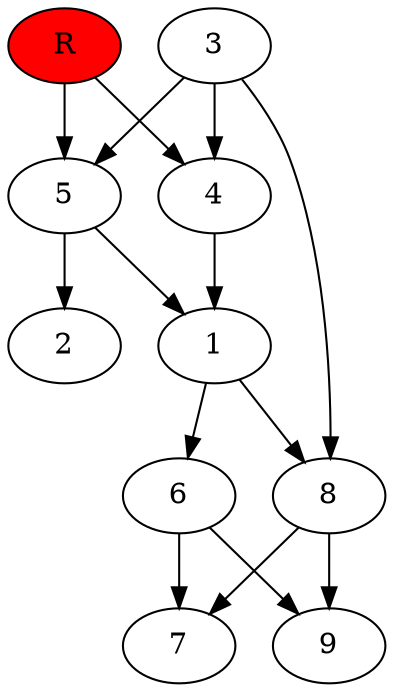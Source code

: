 digraph prb21196 {
	1
	2
	3
	4
	5
	6
	7
	8
	R [fillcolor="#ff0000" style=filled]
	1 -> 6
	1 -> 8
	3 -> 4
	3 -> 5
	3 -> 8
	4 -> 1
	5 -> 1
	5 -> 2
	6 -> 7
	6 -> 9
	8 -> 7
	8 -> 9
	R -> 4
	R -> 5
}
